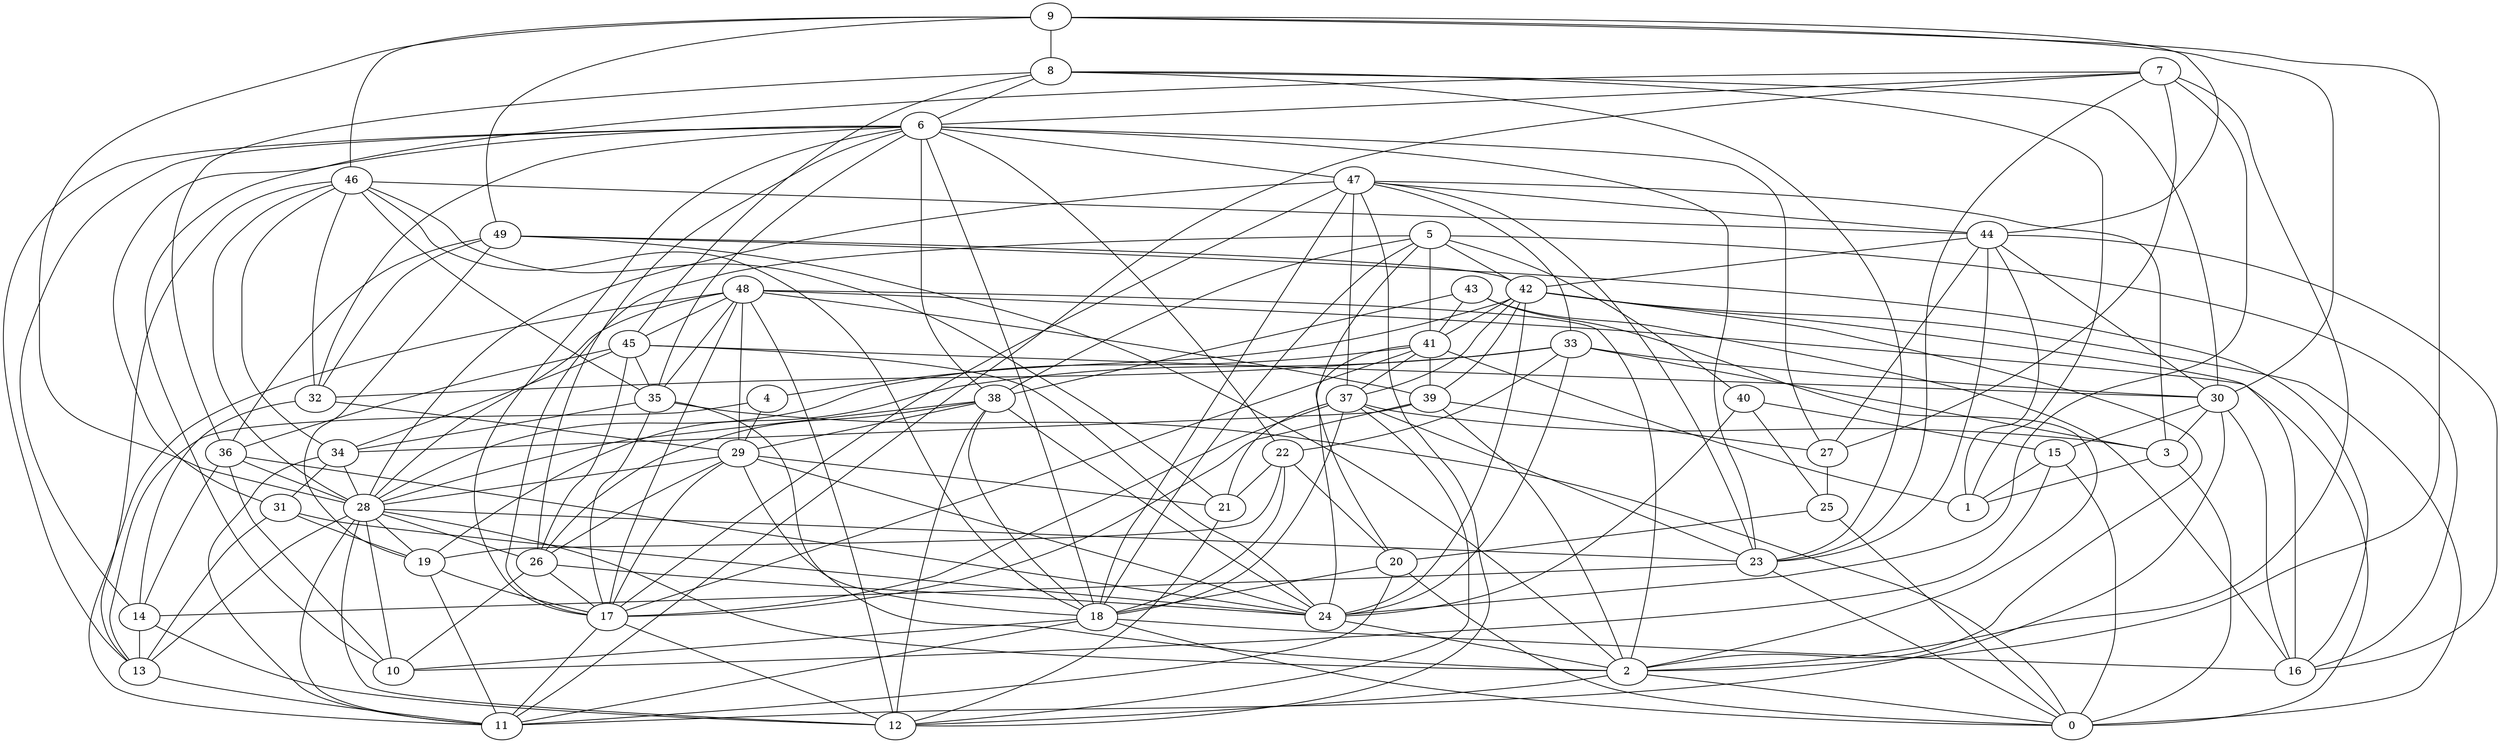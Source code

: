 digraph GG_graph {

subgraph G_graph {
edge [color = black]
"37" -> "12" [dir = none]
"37" -> "3" [dir = none]
"37" -> "21" [dir = none]
"37" -> "23" [dir = none]
"37" -> "17" [dir = none]
"31" -> "19" [dir = none]
"31" -> "13" [dir = none]
"4" -> "29" [dir = none]
"4" -> "13" [dir = none]
"43" -> "2" [dir = none]
"43" -> "38" [dir = none]
"43" -> "41" [dir = none]
"29" -> "24" [dir = none]
"29" -> "28" [dir = none]
"29" -> "17" [dir = none]
"8" -> "1" [dir = none]
"8" -> "30" [dir = none]
"8" -> "45" [dir = none]
"8" -> "6" [dir = none]
"15" -> "1" [dir = none]
"15" -> "0" [dir = none]
"15" -> "10" [dir = none]
"36" -> "24" [dir = none]
"36" -> "10" [dir = none]
"36" -> "28" [dir = none]
"18" -> "11" [dir = none]
"18" -> "10" [dir = none]
"18" -> "0" [dir = none]
"25" -> "20" [dir = none]
"25" -> "0" [dir = none]
"2" -> "0" [dir = none]
"2" -> "12" [dir = none]
"38" -> "24" [dir = none]
"38" -> "26" [dir = none]
"38" -> "28" [dir = none]
"38" -> "12" [dir = none]
"38" -> "29" [dir = none]
"41" -> "1" [dir = none]
"41" -> "39" [dir = none]
"28" -> "23" [dir = none]
"28" -> "12" [dir = none]
"28" -> "26" [dir = none]
"28" -> "2" [dir = none]
"28" -> "19" [dir = none]
"28" -> "11" [dir = none]
"28" -> "10" [dir = none]
"28" -> "13" [dir = none]
"46" -> "13" [dir = none]
"46" -> "21" [dir = none]
"46" -> "34" [dir = none]
"46" -> "35" [dir = none]
"46" -> "32" [dir = none]
"46" -> "28" [dir = none]
"7" -> "27" [dir = none]
"7" -> "6" [dir = none]
"7" -> "24" [dir = none]
"7" -> "11" [dir = none]
"7" -> "2" [dir = none]
"7" -> "23" [dir = none]
"7" -> "10" [dir = none]
"49" -> "19" [dir = none]
"49" -> "2" [dir = none]
"49" -> "36" [dir = none]
"49" -> "42" [dir = none]
"49" -> "32" [dir = none]
"49" -> "16" [dir = none]
"42" -> "2" [dir = none]
"42" -> "24" [dir = none]
"42" -> "41" [dir = none]
"42" -> "4" [dir = none]
"42" -> "39" [dir = none]
"42" -> "0" [dir = none]
"19" -> "17" [dir = none]
"33" -> "19" [dir = none]
"33" -> "24" [dir = none]
"33" -> "22" [dir = none]
"33" -> "30" [dir = none]
"30" -> "15" [dir = none]
"30" -> "11" [dir = none]
"30" -> "3" [dir = none]
"3" -> "0" [dir = none]
"3" -> "1" [dir = none]
"6" -> "13" [dir = none]
"6" -> "17" [dir = none]
"6" -> "27" [dir = none]
"6" -> "31" [dir = none]
"6" -> "14" [dir = none]
"6" -> "38" [dir = none]
"6" -> "32" [dir = none]
"6" -> "18" [dir = none]
"6" -> "22" [dir = none]
"6" -> "23" [dir = none]
"6" -> "35" [dir = none]
"45" -> "24" [dir = none]
"45" -> "34" [dir = none]
"45" -> "26" [dir = none]
"32" -> "29" [dir = none]
"26" -> "17" [dir = none]
"26" -> "10" [dir = none]
"26" -> "24" [dir = none]
"22" -> "21" [dir = none]
"22" -> "19" [dir = none]
"9" -> "49" [dir = none]
"9" -> "28" [dir = none]
"9" -> "8" [dir = none]
"9" -> "44" [dir = none]
"9" -> "46" [dir = none]
"9" -> "2" [dir = none]
"44" -> "16" [dir = none]
"44" -> "1" [dir = none]
"44" -> "42" [dir = none]
"44" -> "27" [dir = none]
"44" -> "23" [dir = none]
"27" -> "25" [dir = none]
"35" -> "0" [dir = none]
"35" -> "17" [dir = none]
"48" -> "0" [dir = none]
"48" -> "12" [dir = none]
"48" -> "45" [dir = none]
"48" -> "35" [dir = none]
"39" -> "2" [dir = none]
"39" -> "27" [dir = none]
"39" -> "17" [dir = none]
"21" -> "12" [dir = none]
"23" -> "14" [dir = none]
"14" -> "12" [dir = none]
"34" -> "28" [dir = none]
"34" -> "11" [dir = none]
"5" -> "17" [dir = none]
"5" -> "16" [dir = none]
"5" -> "40" [dir = none]
"5" -> "20" [dir = none]
"5" -> "42" [dir = none]
"5" -> "38" [dir = none]
"20" -> "11" [dir = none]
"20" -> "0" [dir = none]
"20" -> "18" [dir = none]
"17" -> "12" [dir = none]
"17" -> "11" [dir = none]
"40" -> "15" [dir = none]
"40" -> "25" [dir = none]
"47" -> "44" [dir = none]
"47" -> "33" [dir = none]
"47" -> "12" [dir = none]
"47" -> "18" [dir = none]
"47" -> "17" [dir = none]
"47" -> "28" [dir = none]
"48" -> "17" [dir = none]
"38" -> "18" [dir = none]
"41" -> "24" [dir = none]
"42" -> "16" [dir = none]
"48" -> "28" [dir = none]
"14" -> "13" [dir = none]
"22" -> "20" [dir = none]
"32" -> "14" [dir = none]
"48" -> "2" [dir = none]
"23" -> "0" [dir = none]
"34" -> "31" [dir = none]
"5" -> "41" [dir = none]
"46" -> "44" [dir = none]
"29" -> "26" [dir = none]
"45" -> "30" [dir = none]
"5" -> "18" [dir = none]
"33" -> "3" [dir = none]
"47" -> "3" [dir = none]
"22" -> "18" [dir = none]
"9" -> "30" [dir = none]
"29" -> "21" [dir = none]
"19" -> "11" [dir = none]
"33" -> "32" [dir = none]
"24" -> "2" [dir = none]
"40" -> "24" [dir = none]
"48" -> "29" [dir = none]
"46" -> "18" [dir = none]
"47" -> "23" [dir = none]
"8" -> "36" [dir = none]
"30" -> "16" [dir = none]
"41" -> "17" [dir = none]
"44" -> "30" [dir = none]
"31" -> "24" [dir = none]
"39" -> "34" [dir = none]
"45" -> "36" [dir = none]
"43" -> "16" [dir = none]
"8" -> "23" [dir = none]
"41" -> "28" [dir = none]
"6" -> "47" [dir = none]
"48" -> "39" [dir = none]
"47" -> "37" [dir = none]
"36" -> "14" [dir = none]
"29" -> "18" [dir = none]
"42" -> "37" [dir = none]
"37" -> "18" [dir = none]
"35" -> "2" [dir = none]
"18" -> "16" [dir = none]
"35" -> "34" [dir = none]
"13" -> "11" [dir = none]
"6" -> "26" [dir = none]
"45" -> "35" [dir = none]
"41" -> "37" [dir = none]
"48" -> "11" [dir = none]
}

}

